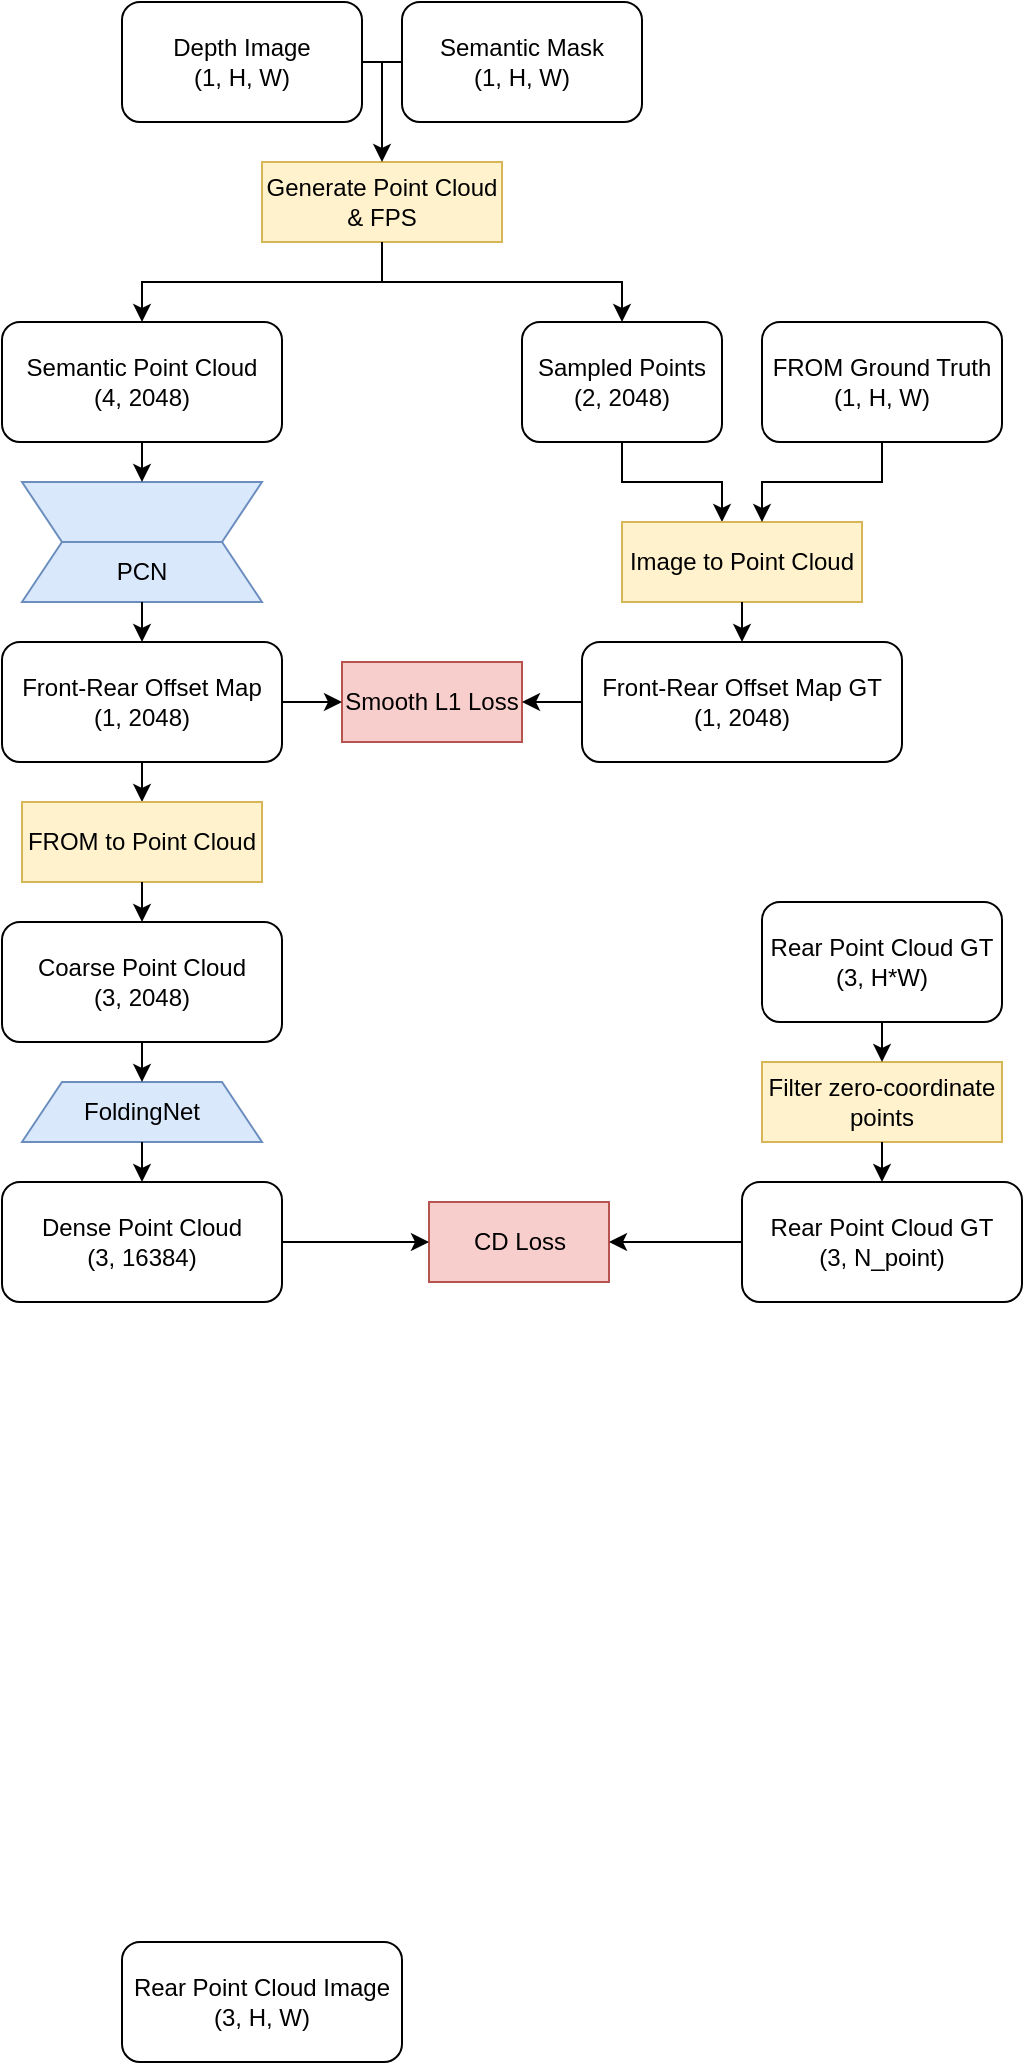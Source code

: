 <mxfile version="25.0.3">
  <diagram name="Page-1" id="p-Kwr7vVntJPaOGfV09l">
    <mxGraphModel dx="1426" dy="1950" grid="1" gridSize="10" guides="1" tooltips="1" connect="1" arrows="1" fold="1" page="1" pageScale="1" pageWidth="827" pageHeight="1169" math="0" shadow="0">
      <root>
        <mxCell id="0" />
        <mxCell id="1" parent="0" />
        <mxCell id="uKvNmv4TW2KdQ9DCYQrV-1" value="Semantic Point Cloud&lt;br&gt;(4, 2048)" style="rounded=1;whiteSpace=wrap;html=1;" parent="1" vertex="1">
          <mxGeometry x="110" y="60" width="140" height="60" as="geometry" />
        </mxCell>
        <mxCell id="uKvNmv4TW2KdQ9DCYQrV-2" value="" style="shape=trapezoid;perimeter=trapezoidPerimeter;whiteSpace=wrap;html=1;fixedSize=1;rotation=-180;fillColor=#dae8fc;strokeColor=#6c8ebf;" parent="1" vertex="1">
          <mxGeometry x="120" y="140" width="120" height="30" as="geometry" />
        </mxCell>
        <mxCell id="uKvNmv4TW2KdQ9DCYQrV-3" value="PCN" style="shape=trapezoid;perimeter=trapezoidPerimeter;whiteSpace=wrap;html=1;fixedSize=1;rotation=0;fillColor=#dae8fc;strokeColor=#6c8ebf;" parent="1" vertex="1">
          <mxGeometry x="120" y="170" width="120" height="30" as="geometry" />
        </mxCell>
        <mxCell id="uKvNmv4TW2KdQ9DCYQrV-5" value="" style="endArrow=classic;html=1;rounded=0;exitX=0.5;exitY=1;exitDx=0;exitDy=0;entryX=0.5;entryY=1;entryDx=0;entryDy=0;" parent="1" source="uKvNmv4TW2KdQ9DCYQrV-1" target="uKvNmv4TW2KdQ9DCYQrV-2" edge="1">
          <mxGeometry width="50" height="50" relative="1" as="geometry">
            <mxPoint x="260" y="150" as="sourcePoint" />
            <mxPoint x="310" y="100" as="targetPoint" />
          </mxGeometry>
        </mxCell>
        <mxCell id="uKvNmv4TW2KdQ9DCYQrV-6" value="Front-Rear Offset Map&lt;div&gt;(1, 2048)&lt;/div&gt;" style="rounded=1;whiteSpace=wrap;html=1;" parent="1" vertex="1">
          <mxGeometry x="110" y="220" width="140" height="60" as="geometry" />
        </mxCell>
        <mxCell id="uKvNmv4TW2KdQ9DCYQrV-7" value="" style="endArrow=classic;html=1;rounded=0;exitX=0.5;exitY=1;exitDx=0;exitDy=0;" parent="1" source="uKvNmv4TW2KdQ9DCYQrV-3" target="uKvNmv4TW2KdQ9DCYQrV-6" edge="1">
          <mxGeometry width="50" height="50" relative="1" as="geometry">
            <mxPoint x="290" y="200" as="sourcePoint" />
            <mxPoint x="340" y="150" as="targetPoint" />
          </mxGeometry>
        </mxCell>
        <mxCell id="uKvNmv4TW2KdQ9DCYQrV-8" value="Depth Image&lt;div&gt;(1, H, W)&lt;/div&gt;" style="rounded=1;whiteSpace=wrap;html=1;" parent="1" vertex="1">
          <mxGeometry x="170" y="-100" width="120" height="60" as="geometry" />
        </mxCell>
        <mxCell id="uKvNmv4TW2KdQ9DCYQrV-9" value="Semantic Mask&lt;div&gt;(1, H, W)&lt;/div&gt;" style="rounded=1;whiteSpace=wrap;html=1;" parent="1" vertex="1">
          <mxGeometry x="310" y="-100" width="120" height="60" as="geometry" />
        </mxCell>
        <mxCell id="uKvNmv4TW2KdQ9DCYQrV-12" value="Generate Point Cloud&lt;div&gt;&amp;amp; FPS&lt;/div&gt;" style="rounded=0;whiteSpace=wrap;html=1;fillColor=#fff2cc;strokeColor=#d6b656;" parent="1" vertex="1">
          <mxGeometry x="240" y="-20" width="120" height="40" as="geometry" />
        </mxCell>
        <mxCell id="uKvNmv4TW2KdQ9DCYQrV-13" value="" style="endArrow=none;html=1;rounded=0;exitX=1;exitY=0.5;exitDx=0;exitDy=0;entryX=0;entryY=0.5;entryDx=0;entryDy=0;" parent="1" source="uKvNmv4TW2KdQ9DCYQrV-8" target="uKvNmv4TW2KdQ9DCYQrV-9" edge="1">
          <mxGeometry width="50" height="50" relative="1" as="geometry">
            <mxPoint x="290" y="-130" as="sourcePoint" />
            <mxPoint x="340" y="-180" as="targetPoint" />
          </mxGeometry>
        </mxCell>
        <mxCell id="uKvNmv4TW2KdQ9DCYQrV-14" value="" style="endArrow=classic;html=1;rounded=0;entryX=0.5;entryY=0;entryDx=0;entryDy=0;" parent="1" target="uKvNmv4TW2KdQ9DCYQrV-12" edge="1">
          <mxGeometry width="50" height="50" relative="1" as="geometry">
            <mxPoint x="300" y="-70" as="sourcePoint" />
            <mxPoint x="490" y="-50" as="targetPoint" />
          </mxGeometry>
        </mxCell>
        <mxCell id="uKvNmv4TW2KdQ9DCYQrV-15" value="" style="endArrow=classic;html=1;rounded=0;entryX=0.5;entryY=0;entryDx=0;entryDy=0;" parent="1" target="uKvNmv4TW2KdQ9DCYQrV-1" edge="1">
          <mxGeometry width="50" height="50" relative="1" as="geometry">
            <mxPoint x="300" y="20" as="sourcePoint" />
            <mxPoint x="340" y="30" as="targetPoint" />
            <Array as="points">
              <mxPoint x="300" y="40" />
              <mxPoint x="180" y="40" />
            </Array>
          </mxGeometry>
        </mxCell>
        <mxCell id="uKvNmv4TW2KdQ9DCYQrV-16" value="" style="endArrow=classic;html=1;rounded=0;" parent="1" edge="1">
          <mxGeometry width="50" height="50" relative="1" as="geometry">
            <mxPoint x="300" y="20" as="sourcePoint" />
            <mxPoint x="420" y="60" as="targetPoint" />
            <Array as="points">
              <mxPoint x="300" y="40" />
              <mxPoint x="420" y="40" />
            </Array>
          </mxGeometry>
        </mxCell>
        <mxCell id="uKvNmv4TW2KdQ9DCYQrV-17" value="Sampled Points&lt;div&gt;(2, 2048)&lt;/div&gt;" style="rounded=1;whiteSpace=wrap;html=1;" parent="1" vertex="1">
          <mxGeometry x="370" y="60" width="100" height="60" as="geometry" />
        </mxCell>
        <mxCell id="uKvNmv4TW2KdQ9DCYQrV-18" value="FROM Ground Truth&lt;div&gt;(1, H, W)&lt;/div&gt;" style="rounded=1;whiteSpace=wrap;html=1;" parent="1" vertex="1">
          <mxGeometry x="490" y="60" width="120" height="60" as="geometry" />
        </mxCell>
        <mxCell id="uKvNmv4TW2KdQ9DCYQrV-20" value="" style="endArrow=classic;html=1;rounded=0;exitX=0.5;exitY=1;exitDx=0;exitDy=0;" parent="1" source="uKvNmv4TW2KdQ9DCYQrV-17" edge="1">
          <mxGeometry width="50" height="50" relative="1" as="geometry">
            <mxPoint x="430" y="190" as="sourcePoint" />
            <mxPoint x="470" y="160" as="targetPoint" />
            <Array as="points">
              <mxPoint x="420" y="140" />
              <mxPoint x="470" y="140" />
            </Array>
          </mxGeometry>
        </mxCell>
        <mxCell id="uKvNmv4TW2KdQ9DCYQrV-22" value="Image to Point Cloud" style="rounded=0;whiteSpace=wrap;html=1;fillColor=#fff2cc;strokeColor=#d6b656;" parent="1" vertex="1">
          <mxGeometry x="420" y="160" width="120" height="40" as="geometry" />
        </mxCell>
        <mxCell id="uKvNmv4TW2KdQ9DCYQrV-23" value="" style="endArrow=classic;html=1;rounded=0;exitX=0.5;exitY=1;exitDx=0;exitDy=0;" parent="1" source="uKvNmv4TW2KdQ9DCYQrV-18" edge="1">
          <mxGeometry width="50" height="50" relative="1" as="geometry">
            <mxPoint x="590" y="190" as="sourcePoint" />
            <mxPoint x="490" y="160" as="targetPoint" />
            <Array as="points">
              <mxPoint x="550" y="140" />
              <mxPoint x="490" y="140" />
            </Array>
          </mxGeometry>
        </mxCell>
        <mxCell id="uKvNmv4TW2KdQ9DCYQrV-24" value="" style="endArrow=classic;html=1;rounded=0;exitX=0.5;exitY=1;exitDx=0;exitDy=0;" parent="1" source="uKvNmv4TW2KdQ9DCYQrV-22" edge="1">
          <mxGeometry width="50" height="50" relative="1" as="geometry">
            <mxPoint x="500" y="320" as="sourcePoint" />
            <mxPoint x="480" y="220" as="targetPoint" />
          </mxGeometry>
        </mxCell>
        <mxCell id="uKvNmv4TW2KdQ9DCYQrV-25" value="Front-Rear Offset Map GT&lt;div&gt;(1, 2048)&lt;/div&gt;" style="rounded=1;whiteSpace=wrap;html=1;" parent="1" vertex="1">
          <mxGeometry x="400" y="220" width="160" height="60" as="geometry" />
        </mxCell>
        <mxCell id="uKvNmv4TW2KdQ9DCYQrV-26" value="Smooth L1 Loss" style="rounded=0;whiteSpace=wrap;html=1;fillColor=#f8cecc;strokeColor=#b85450;" parent="1" vertex="1">
          <mxGeometry x="280" y="230" width="90" height="40" as="geometry" />
        </mxCell>
        <mxCell id="uKvNmv4TW2KdQ9DCYQrV-27" value="" style="endArrow=classic;html=1;rounded=0;exitX=0;exitY=0.5;exitDx=0;exitDy=0;entryX=1;entryY=0.5;entryDx=0;entryDy=0;" parent="1" source="uKvNmv4TW2KdQ9DCYQrV-25" target="uKvNmv4TW2KdQ9DCYQrV-26" edge="1">
          <mxGeometry width="50" height="50" relative="1" as="geometry">
            <mxPoint x="330" y="340" as="sourcePoint" />
            <mxPoint x="380" y="290" as="targetPoint" />
          </mxGeometry>
        </mxCell>
        <mxCell id="uKvNmv4TW2KdQ9DCYQrV-28" value="" style="endArrow=classic;html=1;rounded=0;exitX=1;exitY=0.5;exitDx=0;exitDy=0;entryX=0;entryY=0.5;entryDx=0;entryDy=0;" parent="1" source="uKvNmv4TW2KdQ9DCYQrV-6" target="uKvNmv4TW2KdQ9DCYQrV-26" edge="1">
          <mxGeometry width="50" height="50" relative="1" as="geometry">
            <mxPoint x="250" y="340" as="sourcePoint" />
            <mxPoint x="300" y="290" as="targetPoint" />
          </mxGeometry>
        </mxCell>
        <mxCell id="uKvNmv4TW2KdQ9DCYQrV-29" value="" style="endArrow=classic;html=1;rounded=0;exitX=0.5;exitY=1;exitDx=0;exitDy=0;" parent="1" source="uKvNmv4TW2KdQ9DCYQrV-6" edge="1">
          <mxGeometry width="50" height="50" relative="1" as="geometry">
            <mxPoint x="220" y="400" as="sourcePoint" />
            <mxPoint x="180" y="300" as="targetPoint" />
          </mxGeometry>
        </mxCell>
        <mxCell id="uKvNmv4TW2KdQ9DCYQrV-31" value="FROM to Point Cloud" style="rounded=0;whiteSpace=wrap;html=1;fillColor=#fff2cc;strokeColor=#d6b656;" parent="1" vertex="1">
          <mxGeometry x="120" y="300" width="120" height="40" as="geometry" />
        </mxCell>
        <mxCell id="uKvNmv4TW2KdQ9DCYQrV-32" value="Coarse Point Cloud&lt;div&gt;(3, 2048)&lt;/div&gt;" style="rounded=1;whiteSpace=wrap;html=1;" parent="1" vertex="1">
          <mxGeometry x="110" y="360" width="140" height="60" as="geometry" />
        </mxCell>
        <mxCell id="uKvNmv4TW2KdQ9DCYQrV-33" value="" style="endArrow=classic;html=1;rounded=0;exitX=0.5;exitY=1;exitDx=0;exitDy=0;entryX=0.5;entryY=0;entryDx=0;entryDy=0;" parent="1" source="uKvNmv4TW2KdQ9DCYQrV-31" target="uKvNmv4TW2KdQ9DCYQrV-32" edge="1">
          <mxGeometry width="50" height="50" relative="1" as="geometry">
            <mxPoint x="270" y="360" as="sourcePoint" />
            <mxPoint x="320" y="310" as="targetPoint" />
          </mxGeometry>
        </mxCell>
        <mxCell id="uKvNmv4TW2KdQ9DCYQrV-34" value="FoldingNet" style="shape=trapezoid;perimeter=trapezoidPerimeter;whiteSpace=wrap;html=1;fixedSize=1;rotation=0;fillColor=#dae8fc;strokeColor=#6c8ebf;" parent="1" vertex="1">
          <mxGeometry x="120" y="440" width="120" height="30" as="geometry" />
        </mxCell>
        <mxCell id="uKvNmv4TW2KdQ9DCYQrV-35" value="" style="endArrow=classic;html=1;rounded=0;exitX=0.5;exitY=1;exitDx=0;exitDy=0;" parent="1" source="uKvNmv4TW2KdQ9DCYQrV-32" target="uKvNmv4TW2KdQ9DCYQrV-34" edge="1">
          <mxGeometry width="50" height="50" relative="1" as="geometry">
            <mxPoint x="260" y="440" as="sourcePoint" />
            <mxPoint x="310" y="390" as="targetPoint" />
          </mxGeometry>
        </mxCell>
        <mxCell id="uKvNmv4TW2KdQ9DCYQrV-36" value="" style="endArrow=classic;html=1;rounded=0;exitX=0.5;exitY=1;exitDx=0;exitDy=0;" parent="1" source="uKvNmv4TW2KdQ9DCYQrV-34" edge="1">
          <mxGeometry width="50" height="50" relative="1" as="geometry">
            <mxPoint x="210" y="550" as="sourcePoint" />
            <mxPoint x="180" y="490" as="targetPoint" />
          </mxGeometry>
        </mxCell>
        <mxCell id="uKvNmv4TW2KdQ9DCYQrV-37" value="Dense Point Cloud&lt;div&gt;(3, 16384)&lt;/div&gt;" style="rounded=1;whiteSpace=wrap;html=1;" parent="1" vertex="1">
          <mxGeometry x="110" y="490" width="140" height="60" as="geometry" />
        </mxCell>
        <mxCell id="uKvNmv4TW2KdQ9DCYQrV-42" value="Rear Point Cloud GT&lt;div&gt;(3, H*W)&lt;/div&gt;" style="rounded=1;whiteSpace=wrap;html=1;" parent="1" vertex="1">
          <mxGeometry x="490" y="350" width="120" height="60" as="geometry" />
        </mxCell>
        <mxCell id="uKvNmv4TW2KdQ9DCYQrV-44" value="Filter zero-coordinate points" style="rounded=0;whiteSpace=wrap;html=1;fillColor=#fff2cc;strokeColor=#d6b656;" parent="1" vertex="1">
          <mxGeometry x="490" y="430" width="120" height="40" as="geometry" />
        </mxCell>
        <mxCell id="uKvNmv4TW2KdQ9DCYQrV-45" value="" style="endArrow=classic;html=1;rounded=0;exitX=0.5;exitY=1;exitDx=0;exitDy=0;entryX=0.5;entryY=0;entryDx=0;entryDy=0;" parent="1" source="uKvNmv4TW2KdQ9DCYQrV-42" target="uKvNmv4TW2KdQ9DCYQrV-44" edge="1">
          <mxGeometry width="50" height="50" relative="1" as="geometry">
            <mxPoint x="560" y="530" as="sourcePoint" />
            <mxPoint x="610" y="480" as="targetPoint" />
          </mxGeometry>
        </mxCell>
        <mxCell id="uKvNmv4TW2KdQ9DCYQrV-46" value="Rear Point Cloud GT&lt;div&gt;(3, N_point)&lt;/div&gt;" style="rounded=1;whiteSpace=wrap;html=1;" parent="1" vertex="1">
          <mxGeometry x="480" y="490" width="140" height="60" as="geometry" />
        </mxCell>
        <mxCell id="uKvNmv4TW2KdQ9DCYQrV-47" value="" style="endArrow=classic;html=1;rounded=0;exitX=0.5;exitY=1;exitDx=0;exitDy=0;entryX=0.5;entryY=0;entryDx=0;entryDy=0;" parent="1" source="uKvNmv4TW2KdQ9DCYQrV-44" target="uKvNmv4TW2KdQ9DCYQrV-46" edge="1">
          <mxGeometry width="50" height="50" relative="1" as="geometry">
            <mxPoint x="610" y="460" as="sourcePoint" />
            <mxPoint x="660" y="410" as="targetPoint" />
          </mxGeometry>
        </mxCell>
        <mxCell id="uKvNmv4TW2KdQ9DCYQrV-48" value="CD Loss" style="rounded=0;whiteSpace=wrap;html=1;fillColor=#f8cecc;strokeColor=#b85450;" parent="1" vertex="1">
          <mxGeometry x="323.5" y="500" width="90" height="40" as="geometry" />
        </mxCell>
        <mxCell id="uKvNmv4TW2KdQ9DCYQrV-49" value="" style="endArrow=classic;html=1;rounded=0;exitX=0;exitY=0.5;exitDx=0;exitDy=0;entryX=1;entryY=0.5;entryDx=0;entryDy=0;" parent="1" source="uKvNmv4TW2KdQ9DCYQrV-46" target="uKvNmv4TW2KdQ9DCYQrV-48" edge="1">
          <mxGeometry width="50" height="50" relative="1" as="geometry">
            <mxPoint x="470" y="640" as="sourcePoint" />
            <mxPoint x="520" y="590" as="targetPoint" />
          </mxGeometry>
        </mxCell>
        <mxCell id="uKvNmv4TW2KdQ9DCYQrV-50" value="" style="endArrow=classic;html=1;rounded=0;exitX=1;exitY=0.5;exitDx=0;exitDy=0;entryX=0;entryY=0.5;entryDx=0;entryDy=0;" parent="1" source="uKvNmv4TW2KdQ9DCYQrV-37" target="uKvNmv4TW2KdQ9DCYQrV-48" edge="1">
          <mxGeometry width="50" height="50" relative="1" as="geometry">
            <mxPoint x="250" y="630" as="sourcePoint" />
            <mxPoint x="300" y="580" as="targetPoint" />
          </mxGeometry>
        </mxCell>
        <mxCell id="uKvNmv4TW2KdQ9DCYQrV-52" value="Rear Point Cloud Image&lt;div&gt;(3, H, W)&lt;/div&gt;" style="rounded=1;whiteSpace=wrap;html=1;" parent="1" vertex="1">
          <mxGeometry x="170" y="870" width="140" height="60" as="geometry" />
        </mxCell>
      </root>
    </mxGraphModel>
  </diagram>
</mxfile>
